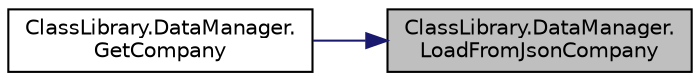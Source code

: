 digraph "ClassLibrary.DataManager.LoadFromJsonCompany"
{
 // INTERACTIVE_SVG=YES
 // LATEX_PDF_SIZE
  edge [fontname="Helvetica",fontsize="10",labelfontname="Helvetica",labelfontsize="10"];
  node [fontname="Helvetica",fontsize="10",shape=record];
  rankdir="RL";
  Node1 [label="ClassLibrary.DataManager.\lLoadFromJsonCompany",height=0.2,width=0.4,color="black", fillcolor="grey75", style="filled", fontcolor="black",tooltip=" "];
  Node1 -> Node2 [dir="back",color="midnightblue",fontsize="10",style="solid",fontname="Helvetica"];
  Node2 [label="ClassLibrary.DataManager.\lGetCompany",height=0.2,width=0.4,color="black", fillcolor="white", style="filled",URL="$classClassLibrary_1_1DataManager.html#a19a100329752a49825c2376e623268a8",tooltip="Devuelve los datos de una empresa"];
}
